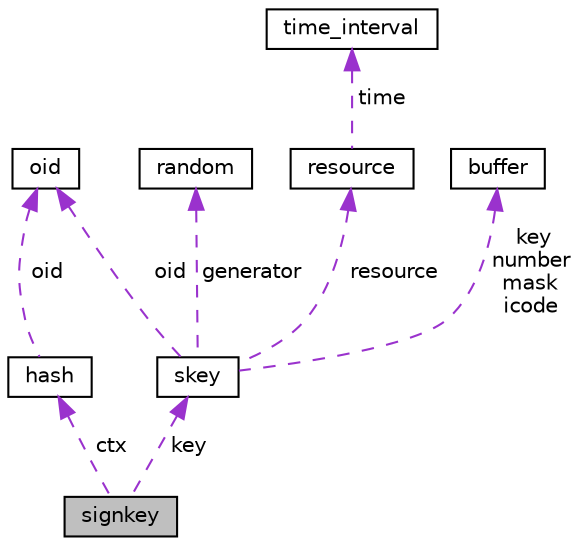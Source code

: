 digraph "signkey"
{
  edge [fontname="Helvetica",fontsize="10",labelfontname="Helvetica",labelfontsize="10"];
  node [fontname="Helvetica",fontsize="10",shape=record];
  Node1 [label="signkey",height=0.2,width=0.4,color="black", fillcolor="grey75", style="filled", fontcolor="black"];
  Node2 -> Node1 [dir="back",color="darkorchid3",fontsize="10",style="dashed",label=" key" ,fontname="Helvetica"];
  Node2 [label="skey",height=0.2,width=0.4,color="black", fillcolor="white", style="filled",URL="$structskey.html",tooltip="Структура секретного ключа – базовый набор данных и методов контроля. "];
  Node3 -> Node2 [dir="back",color="darkorchid3",fontsize="10",style="dashed",label=" oid" ,fontname="Helvetica"];
  Node3 [label="oid",height=0.2,width=0.4,color="black", fillcolor="white", style="filled",URL="$structoid.html",tooltip="Класс для хранения идентификаторов объектов (криптографических механизмов) и их данных. "];
  Node4 -> Node2 [dir="back",color="darkorchid3",fontsize="10",style="dashed",label=" generator" ,fontname="Helvetica"];
  Node4 [label="random",height=0.2,width=0.4,color="black", fillcolor="white", style="filled",URL="$structrandom.html",tooltip="Класс, реализующий произвольный генератор псевдо-случайных чисел. "];
  Node5 -> Node2 [dir="back",color="darkorchid3",fontsize="10",style="dashed",label=" resource" ,fontname="Helvetica"];
  Node5 [label="resource",height=0.2,width=0.4,color="black", fillcolor="white", style="filled",URL="$unionresource.html",tooltip="Структура для хранения ресурса ключа. "];
  Node6 -> Node5 [dir="back",color="darkorchid3",fontsize="10",style="dashed",label=" time" ,fontname="Helvetica"];
  Node6 [label="time_interval",height=0.2,width=0.4,color="black", fillcolor="white", style="filled",URL="$structtime__interval.html",tooltip="Структура для хранения интервала времени использования ключа. "];
  Node7 -> Node2 [dir="back",color="darkorchid3",fontsize="10",style="dashed",label=" key\nnumber\nmask\nicode" ,fontname="Helvetica"];
  Node7 [label="buffer",height=0.2,width=0.4,color="black", fillcolor="white", style="filled",URL="$structbuffer.html",tooltip="Класс для хранения двоичных данных "];
  Node8 -> Node1 [dir="back",color="darkorchid3",fontsize="10",style="dashed",label=" ctx" ,fontname="Helvetica"];
  Node8 [label="hash",height=0.2,width=0.4,color="black", fillcolor="white", style="filled",URL="$structhash.html",tooltip="Класс, реализующий контекст алгоритима хеширования. "];
  Node3 -> Node8 [dir="back",color="darkorchid3",fontsize="10",style="dashed",label=" oid" ,fontname="Helvetica"];
}
